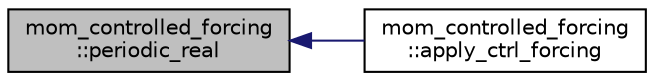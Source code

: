 digraph "mom_controlled_forcing::periodic_real"
{
 // INTERACTIVE_SVG=YES
  edge [fontname="Helvetica",fontsize="10",labelfontname="Helvetica",labelfontsize="10"];
  node [fontname="Helvetica",fontsize="10",shape=record];
  rankdir="LR";
  Node14 [label="mom_controlled_forcing\l::periodic_real",height=0.2,width=0.4,color="black", fillcolor="grey75", style="filled", fontcolor="black"];
  Node14 -> Node15 [dir="back",color="midnightblue",fontsize="10",style="solid",fontname="Helvetica"];
  Node15 [label="mom_controlled_forcing\l::apply_ctrl_forcing",height=0.2,width=0.4,color="black", fillcolor="white", style="filled",URL="$namespacemom__controlled__forcing.html#a85da71986854af22d2f4f7c621e307a3",tooltip="This subroutine calls any of the other subroutines in this file that are needed to specify the curren..."];
}
